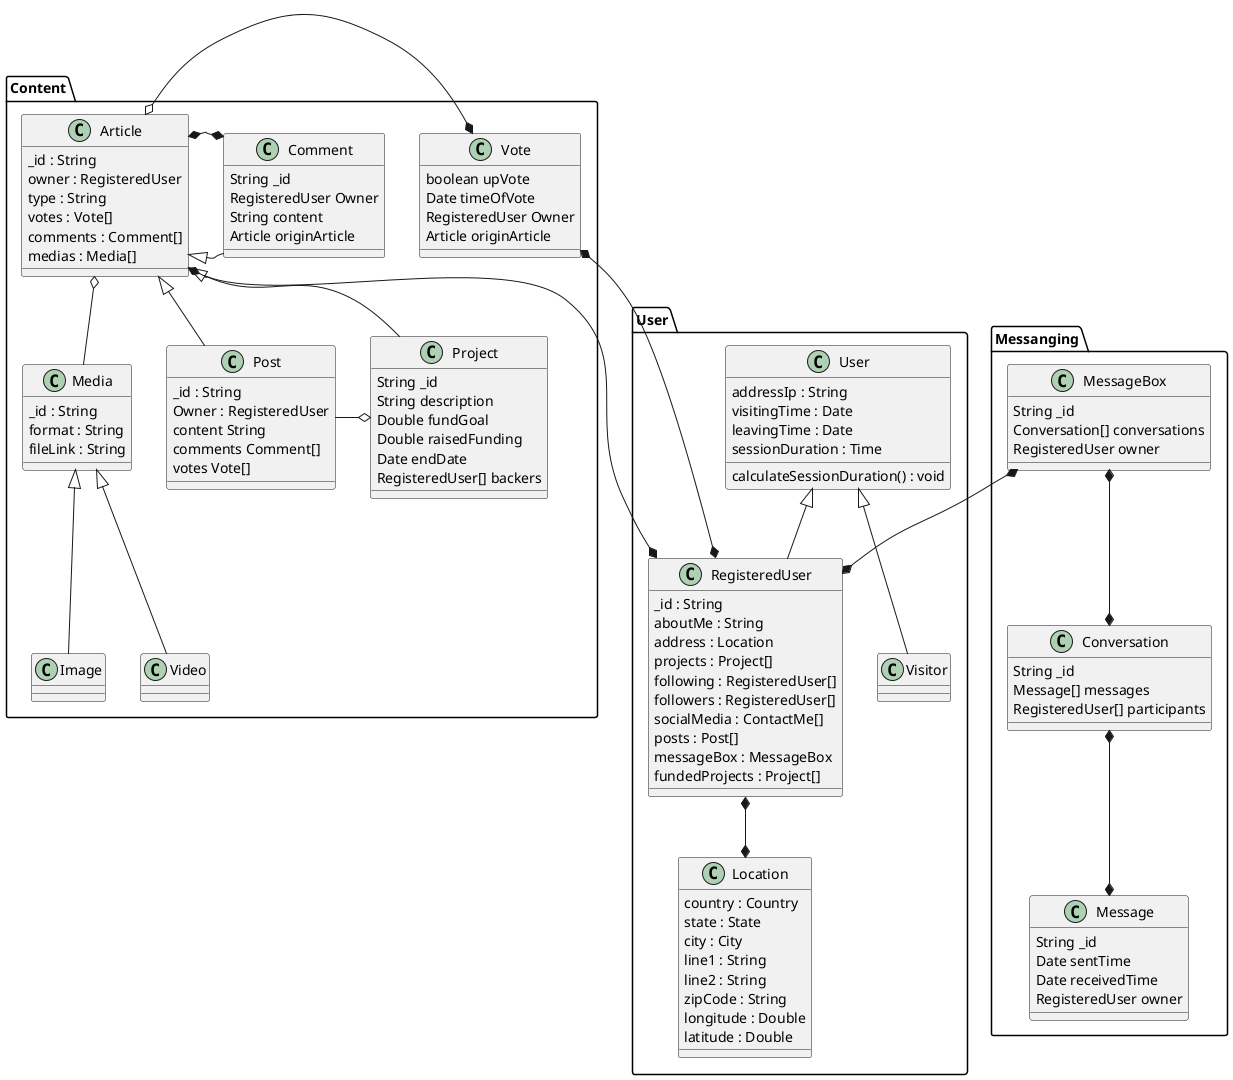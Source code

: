 @startuml User







package Content{
    class Post extends Article{
        _id : String
        Owner : RegisteredUser
        content String
        comments Comment[]
        votes Vote[]
    }
    class Vote{
        boolean upVote
        Date timeOfVote
        RegisteredUser Owner
        Article originArticle
    }
    class Project extends Article{
        String _id
        String description
        Double fundGoal
        Double raisedFunding
        Date endDate
        RegisteredUser[] backers
    }

    class Comment extends Article{
        String _id
        RegisteredUser Owner
        String content
        Article originArticle
    }
    class Article{
        _id : String
        owner : RegisteredUser
        type : String
        votes : Vote[]
        comments : Comment[]
        medias : Media[]
    }
    class Media{
        _id : String
        format : String
        fileLink : String
    }
    class Image extends Media{

    }
    class Video extends Media{

    }
    Article o-* Vote
    Article *-right-* Comment
    Project o-left- Post
    Article o-- Media
    
}
package Messanging {

    class MessageBox{
        String _id
        Conversation[] conversations
        RegisteredUser owner
    }
    class Conversation{
        String _id
        Message[] messages
        RegisteredUser[] participants
    }
    class Message{
        String _id
        Date sentTime
        Date receivedTime
        RegisteredUser owner
    }


}
package User{

    class User {
        addressIp : String
        visitingTime : Date
        leavingTime : Date
        sessionDuration : Time

        calculateSessionDuration() : void
    }


    class RegisteredUser extends User{
        _id : String
        aboutMe : String
        address : Location
        projects : Project[]
        following : RegisteredUser[]
        followers : RegisteredUser[]
        socialMedia : ContactMe[]
        posts : Post[]
        messageBox : MessageBox
        fundedProjects : Project[]

    }
    class Visitor extends User{
    }
    class Location{
        country : Country
        state : State
        city : City
        line1 : String
        line2 : String
        zipCode : String
        longitude : Double
        latitude : Double
    }
}
MessageBox  *--*  RegisteredUser



Article  *--*  RegisteredUser

RegisteredUser *--* Location
Vote  *---*  RegisteredUser

MessageBox  *-down-*  Conversation
Message  *-up-*  Conversation


@enduml
